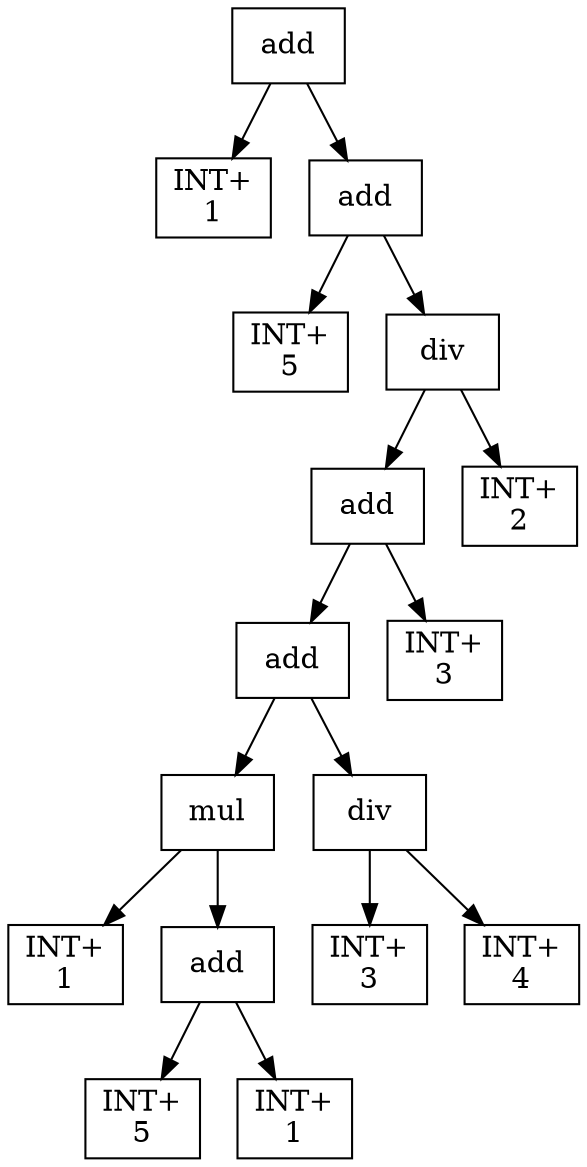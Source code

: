 digraph expr {
  node [shape=box];
  n1 [label="add"];
  n2 [label="INT+\n1"];
  n3 [label="add"];
  n4 [label="INT+\n5"];
  n5 [label="div"];
  n6 [label="add"];
  n7 [label="add"];
  n8 [label="mul"];
  n9 [label="INT+\n1"];
  n10 [label="add"];
  n11 [label="INT+\n5"];
  n12 [label="INT+\n1"];
  n10 -> n11;
  n10 -> n12;
  n8 -> n9;
  n8 -> n10;
  n13 [label="div"];
  n14 [label="INT+\n3"];
  n15 [label="INT+\n4"];
  n13 -> n14;
  n13 -> n15;
  n7 -> n8;
  n7 -> n13;
  n16 [label="INT+\n3"];
  n6 -> n7;
  n6 -> n16;
  n17 [label="INT+\n2"];
  n5 -> n6;
  n5 -> n17;
  n3 -> n4;
  n3 -> n5;
  n1 -> n2;
  n1 -> n3;
}